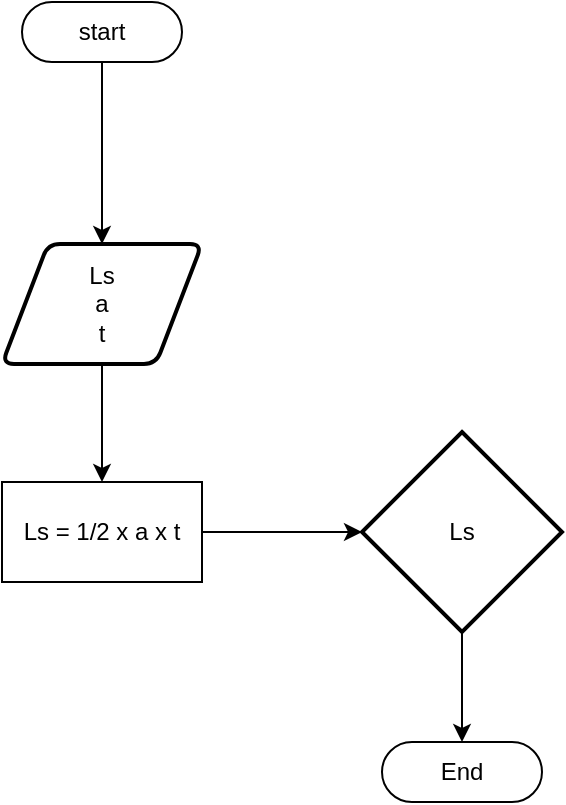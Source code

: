 <mxfile version="22.0.4" type="github">
  <diagram name="Page-1" id="Yyr5Cia5EKAJTsDqXZdU">
    <mxGraphModel dx="880" dy="425" grid="1" gridSize="10" guides="1" tooltips="1" connect="1" arrows="1" fold="1" page="1" pageScale="1" pageWidth="850" pageHeight="1100" math="0" shadow="0">
      <root>
        <mxCell id="0" />
        <mxCell id="1" parent="0" />
        <mxCell id="_RyWgTy5TUY7SGYFAsYs-5" value="" style="edgeStyle=orthogonalEdgeStyle;rounded=0;orthogonalLoop=1;jettySize=auto;html=1;" parent="1" source="_RyWgTy5TUY7SGYFAsYs-1" target="_RyWgTy5TUY7SGYFAsYs-4" edge="1">
          <mxGeometry relative="1" as="geometry" />
        </mxCell>
        <mxCell id="_RyWgTy5TUY7SGYFAsYs-1" value="start" style="html=1;dashed=0;whiteSpace=wrap;shape=mxgraph.dfd.start" parent="1" vertex="1">
          <mxGeometry x="360" y="80" width="80" height="30" as="geometry" />
        </mxCell>
        <mxCell id="_RyWgTy5TUY7SGYFAsYs-7" value="" style="edgeStyle=orthogonalEdgeStyle;rounded=0;orthogonalLoop=1;jettySize=auto;html=1;" parent="1" source="_RyWgTy5TUY7SGYFAsYs-4" target="_RyWgTy5TUY7SGYFAsYs-6" edge="1">
          <mxGeometry relative="1" as="geometry" />
        </mxCell>
        <mxCell id="_RyWgTy5TUY7SGYFAsYs-4" value="&lt;div&gt;Ls&lt;/div&gt;&lt;div&gt;&lt;font style=&quot;font-size: 12px;&quot;&gt;a&lt;/font&gt;&lt;/div&gt;&lt;div&gt;&lt;font style=&quot;font-size: 12px;&quot;&gt;t&lt;br&gt;&lt;/font&gt;&lt;/div&gt;" style="shape=parallelogram;html=1;strokeWidth=2;perimeter=parallelogramPerimeter;whiteSpace=wrap;rounded=1;arcSize=12;size=0.23;" parent="1" vertex="1">
          <mxGeometry x="350" y="201" width="100" height="60" as="geometry" />
        </mxCell>
        <mxCell id="_RyWgTy5TUY7SGYFAsYs-9" value="" style="edgeStyle=orthogonalEdgeStyle;rounded=0;orthogonalLoop=1;jettySize=auto;html=1;" parent="1" source="_RyWgTy5TUY7SGYFAsYs-6" target="_RyWgTy5TUY7SGYFAsYs-8" edge="1">
          <mxGeometry relative="1" as="geometry" />
        </mxCell>
        <mxCell id="_RyWgTy5TUY7SGYFAsYs-6" value="Ls = 1/2 x a x t" style="html=1;dashed=0;whiteSpace=wrap;" parent="1" vertex="1">
          <mxGeometry x="350" y="320" width="100" height="50" as="geometry" />
        </mxCell>
        <mxCell id="_RyWgTy5TUY7SGYFAsYs-11" value="" style="edgeStyle=orthogonalEdgeStyle;rounded=0;orthogonalLoop=1;jettySize=auto;html=1;" parent="1" source="_RyWgTy5TUY7SGYFAsYs-8" target="_RyWgTy5TUY7SGYFAsYs-10" edge="1">
          <mxGeometry relative="1" as="geometry" />
        </mxCell>
        <mxCell id="_RyWgTy5TUY7SGYFAsYs-8" value="Ls" style="strokeWidth=2;html=1;shape=mxgraph.flowchart.decision;whiteSpace=wrap;" parent="1" vertex="1">
          <mxGeometry x="530" y="295" width="100" height="100" as="geometry" />
        </mxCell>
        <mxCell id="_RyWgTy5TUY7SGYFAsYs-10" value="End" style="html=1;dashed=0;whiteSpace=wrap;shape=mxgraph.dfd.start" parent="1" vertex="1">
          <mxGeometry x="540" y="450" width="80" height="30" as="geometry" />
        </mxCell>
      </root>
    </mxGraphModel>
  </diagram>
</mxfile>
